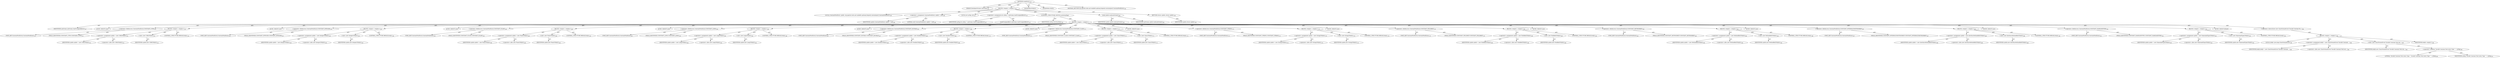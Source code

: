 digraph "readEntry" {  
"111669149697" [label = <(METHOD,readEntry)<SUB>144</SUB>> ]
"115964116995" [label = <(PARAM,DataInputStream cpStream)<SUB>144</SUB>> ]
"25769803777" [label = <(BLOCK,&lt;empty&gt;,&lt;empty&gt;)<SUB>145</SUB>> ]
"94489280512" [label = <(LOCAL,ConstantPoolEntry cpInfo: org.apache.tools.ant.taskdefs.optional.depend.constantpool.ConstantPoolEntry)<SUB>146</SUB>> ]
"30064771078" [label = <(&lt;operator&gt;.assignment,ConstantPoolEntry cpInfo = null)<SUB>146</SUB>> ]
"68719476741" [label = <(IDENTIFIER,cpInfo,ConstantPoolEntry cpInfo = null)<SUB>146</SUB>> ]
"90194313217" [label = <(LITERAL,null,ConstantPoolEntry cpInfo = null)<SUB>146</SUB>> ]
"94489280513" [label = <(LOCAL,int cpTag: int)<SUB>147</SUB>> ]
"30064771079" [label = <(&lt;operator&gt;.assignment,int cpTag = cpStream.readUnsignedByte())<SUB>147</SUB>> ]
"68719476742" [label = <(IDENTIFIER,cpTag,int cpTag = cpStream.readUnsignedByte())<SUB>147</SUB>> ]
"30064771080" [label = <(readUnsignedByte,cpStream.readUnsignedByte())<SUB>147</SUB>> ]
"68719476743" [label = <(IDENTIFIER,cpStream,cpStream.readUnsignedByte())<SUB>147</SUB>> ]
"47244640256" [label = <(CONTROL_STRUCTURE,SWITCH,switch(cpTag))> ]
"68719476744" [label = <(IDENTIFIER,cpTag,switch(cpTag))<SUB>149</SUB>> ]
"25769803778" [label = <(BLOCK,&lt;empty&gt;,&lt;empty&gt;)> ]
"81604378624" [label = <(JUMP_TARGET,case)> ]
"30064771081" [label = <(&lt;operator&gt;.fieldAccess,ConstantPoolEntry.CONSTANT_UTF8)<SUB>151</SUB>> ]
"180388626432" [label = <(TYPE_REF,ConstantPoolEntry,ConstantPoolEntry)<SUB>151</SUB>> ]
"55834574851" [label = <(FIELD_IDENTIFIER,CONSTANT_UTF8,CONSTANT_UTF8)<SUB>151</SUB>> ]
"25769803779" [label = <(BLOCK,&lt;empty&gt;,&lt;empty&gt;)<SUB>152</SUB>> ]
"30064771082" [label = <(&lt;operator&gt;.assignment,cpInfo = new Utf8CPInfo())<SUB>152</SUB>> ]
"68719476745" [label = <(IDENTIFIER,cpInfo,cpInfo = new Utf8CPInfo())<SUB>152</SUB>> ]
"30064771083" [label = <(&lt;operator&gt;.alloc,new Utf8CPInfo())<SUB>152</SUB>> ]
"30064771084" [label = <(&lt;init&gt;,new Utf8CPInfo())<SUB>152</SUB>> ]
"68719476746" [label = <(IDENTIFIER,cpInfo,new Utf8CPInfo())<SUB>152</SUB>> ]
"47244640257" [label = <(CONTROL_STRUCTURE,BREAK,break;)<SUB>154</SUB>> ]
"81604378625" [label = <(JUMP_TARGET,case)> ]
"30064771085" [label = <(&lt;operator&gt;.fieldAccess,ConstantPoolEntry.CONSTANT_INTEGER)<SUB>155</SUB>> ]
"180388626433" [label = <(TYPE_REF,ConstantPoolEntry,ConstantPoolEntry)<SUB>155</SUB>> ]
"55834574852" [label = <(FIELD_IDENTIFIER,CONSTANT_INTEGER,CONSTANT_INTEGER)<SUB>155</SUB>> ]
"25769803780" [label = <(BLOCK,&lt;empty&gt;,&lt;empty&gt;)<SUB>156</SUB>> ]
"30064771086" [label = <(&lt;operator&gt;.assignment,cpInfo = new IntegerCPInfo())<SUB>156</SUB>> ]
"68719476747" [label = <(IDENTIFIER,cpInfo,cpInfo = new IntegerCPInfo())<SUB>156</SUB>> ]
"30064771087" [label = <(&lt;operator&gt;.alloc,new IntegerCPInfo())<SUB>156</SUB>> ]
"30064771088" [label = <(&lt;init&gt;,new IntegerCPInfo())<SUB>156</SUB>> ]
"68719476748" [label = <(IDENTIFIER,cpInfo,new IntegerCPInfo())<SUB>156</SUB>> ]
"47244640258" [label = <(CONTROL_STRUCTURE,BREAK,break;)<SUB>158</SUB>> ]
"81604378626" [label = <(JUMP_TARGET,case)> ]
"30064771089" [label = <(&lt;operator&gt;.fieldAccess,ConstantPoolEntry.CONSTANT_FLOAT)<SUB>159</SUB>> ]
"180388626434" [label = <(TYPE_REF,ConstantPoolEntry,ConstantPoolEntry)<SUB>159</SUB>> ]
"55834574853" [label = <(FIELD_IDENTIFIER,CONSTANT_FLOAT,CONSTANT_FLOAT)<SUB>159</SUB>> ]
"25769803781" [label = <(BLOCK,&lt;empty&gt;,&lt;empty&gt;)<SUB>160</SUB>> ]
"30064771090" [label = <(&lt;operator&gt;.assignment,cpInfo = new FloatCPInfo())<SUB>160</SUB>> ]
"68719476749" [label = <(IDENTIFIER,cpInfo,cpInfo = new FloatCPInfo())<SUB>160</SUB>> ]
"30064771091" [label = <(&lt;operator&gt;.alloc,new FloatCPInfo())<SUB>160</SUB>> ]
"30064771092" [label = <(&lt;init&gt;,new FloatCPInfo())<SUB>160</SUB>> ]
"68719476750" [label = <(IDENTIFIER,cpInfo,new FloatCPInfo())<SUB>160</SUB>> ]
"47244640259" [label = <(CONTROL_STRUCTURE,BREAK,break;)<SUB>162</SUB>> ]
"81604378627" [label = <(JUMP_TARGET,case)> ]
"30064771093" [label = <(&lt;operator&gt;.fieldAccess,ConstantPoolEntry.CONSTANT_LONG)<SUB>163</SUB>> ]
"180388626435" [label = <(TYPE_REF,ConstantPoolEntry,ConstantPoolEntry)<SUB>163</SUB>> ]
"55834574854" [label = <(FIELD_IDENTIFIER,CONSTANT_LONG,CONSTANT_LONG)<SUB>163</SUB>> ]
"25769803782" [label = <(BLOCK,&lt;empty&gt;,&lt;empty&gt;)<SUB>164</SUB>> ]
"30064771094" [label = <(&lt;operator&gt;.assignment,cpInfo = new LongCPInfo())<SUB>164</SUB>> ]
"68719476751" [label = <(IDENTIFIER,cpInfo,cpInfo = new LongCPInfo())<SUB>164</SUB>> ]
"30064771095" [label = <(&lt;operator&gt;.alloc,new LongCPInfo())<SUB>164</SUB>> ]
"30064771096" [label = <(&lt;init&gt;,new LongCPInfo())<SUB>164</SUB>> ]
"68719476752" [label = <(IDENTIFIER,cpInfo,new LongCPInfo())<SUB>164</SUB>> ]
"47244640260" [label = <(CONTROL_STRUCTURE,BREAK,break;)<SUB>166</SUB>> ]
"81604378628" [label = <(JUMP_TARGET,case)> ]
"30064771097" [label = <(&lt;operator&gt;.fieldAccess,ConstantPoolEntry.CONSTANT_DOUBLE)<SUB>167</SUB>> ]
"180388626436" [label = <(TYPE_REF,ConstantPoolEntry,ConstantPoolEntry)<SUB>167</SUB>> ]
"55834574855" [label = <(FIELD_IDENTIFIER,CONSTANT_DOUBLE,CONSTANT_DOUBLE)<SUB>167</SUB>> ]
"25769803783" [label = <(BLOCK,&lt;empty&gt;,&lt;empty&gt;)<SUB>168</SUB>> ]
"30064771098" [label = <(&lt;operator&gt;.assignment,cpInfo = new DoubleCPInfo())<SUB>168</SUB>> ]
"68719476753" [label = <(IDENTIFIER,cpInfo,cpInfo = new DoubleCPInfo())<SUB>168</SUB>> ]
"30064771099" [label = <(&lt;operator&gt;.alloc,new DoubleCPInfo())<SUB>168</SUB>> ]
"30064771100" [label = <(&lt;init&gt;,new DoubleCPInfo())<SUB>168</SUB>> ]
"68719476754" [label = <(IDENTIFIER,cpInfo,new DoubleCPInfo())<SUB>168</SUB>> ]
"47244640261" [label = <(CONTROL_STRUCTURE,BREAK,break;)<SUB>170</SUB>> ]
"81604378629" [label = <(JUMP_TARGET,case)> ]
"30064771101" [label = <(&lt;operator&gt;.fieldAccess,ConstantPoolEntry.CONSTANT_CLASS)<SUB>171</SUB>> ]
"180388626437" [label = <(TYPE_REF,ConstantPoolEntry,ConstantPoolEntry)<SUB>171</SUB>> ]
"55834574856" [label = <(FIELD_IDENTIFIER,CONSTANT_CLASS,CONSTANT_CLASS)<SUB>171</SUB>> ]
"25769803784" [label = <(BLOCK,&lt;empty&gt;,&lt;empty&gt;)<SUB>172</SUB>> ]
"30064771102" [label = <(&lt;operator&gt;.assignment,cpInfo = new ClassCPInfo())<SUB>172</SUB>> ]
"68719476755" [label = <(IDENTIFIER,cpInfo,cpInfo = new ClassCPInfo())<SUB>172</SUB>> ]
"30064771103" [label = <(&lt;operator&gt;.alloc,new ClassCPInfo())<SUB>172</SUB>> ]
"30064771104" [label = <(&lt;init&gt;,new ClassCPInfo())<SUB>172</SUB>> ]
"68719476756" [label = <(IDENTIFIER,cpInfo,new ClassCPInfo())<SUB>172</SUB>> ]
"47244640262" [label = <(CONTROL_STRUCTURE,BREAK,break;)<SUB>174</SUB>> ]
"81604378630" [label = <(JUMP_TARGET,case)> ]
"30064771105" [label = <(&lt;operator&gt;.fieldAccess,ConstantPoolEntry.CONSTANT_STRING)<SUB>175</SUB>> ]
"180388626438" [label = <(TYPE_REF,ConstantPoolEntry,ConstantPoolEntry)<SUB>175</SUB>> ]
"55834574857" [label = <(FIELD_IDENTIFIER,CONSTANT_STRING,CONSTANT_STRING)<SUB>175</SUB>> ]
"25769803785" [label = <(BLOCK,&lt;empty&gt;,&lt;empty&gt;)<SUB>176</SUB>> ]
"30064771106" [label = <(&lt;operator&gt;.assignment,cpInfo = new StringCPInfo())<SUB>176</SUB>> ]
"68719476757" [label = <(IDENTIFIER,cpInfo,cpInfo = new StringCPInfo())<SUB>176</SUB>> ]
"30064771107" [label = <(&lt;operator&gt;.alloc,new StringCPInfo())<SUB>176</SUB>> ]
"30064771108" [label = <(&lt;init&gt;,new StringCPInfo())<SUB>176</SUB>> ]
"68719476758" [label = <(IDENTIFIER,cpInfo,new StringCPInfo())<SUB>176</SUB>> ]
"47244640263" [label = <(CONTROL_STRUCTURE,BREAK,break;)<SUB>178</SUB>> ]
"81604378631" [label = <(JUMP_TARGET,case)> ]
"30064771109" [label = <(&lt;operator&gt;.fieldAccess,ConstantPoolEntry.CONSTANT_FIELDREF)<SUB>179</SUB>> ]
"180388626439" [label = <(TYPE_REF,ConstantPoolEntry,ConstantPoolEntry)<SUB>179</SUB>> ]
"55834574858" [label = <(FIELD_IDENTIFIER,CONSTANT_FIELDREF,CONSTANT_FIELDREF)<SUB>179</SUB>> ]
"25769803786" [label = <(BLOCK,&lt;empty&gt;,&lt;empty&gt;)<SUB>180</SUB>> ]
"30064771110" [label = <(&lt;operator&gt;.assignment,cpInfo = new FieldRefCPInfo())<SUB>180</SUB>> ]
"68719476759" [label = <(IDENTIFIER,cpInfo,cpInfo = new FieldRefCPInfo())<SUB>180</SUB>> ]
"30064771111" [label = <(&lt;operator&gt;.alloc,new FieldRefCPInfo())<SUB>180</SUB>> ]
"30064771112" [label = <(&lt;init&gt;,new FieldRefCPInfo())<SUB>180</SUB>> ]
"68719476760" [label = <(IDENTIFIER,cpInfo,new FieldRefCPInfo())<SUB>180</SUB>> ]
"47244640264" [label = <(CONTROL_STRUCTURE,BREAK,break;)<SUB>182</SUB>> ]
"81604378632" [label = <(JUMP_TARGET,case)> ]
"30064771113" [label = <(&lt;operator&gt;.fieldAccess,ConstantPoolEntry.CONSTANT_METHODREF)<SUB>183</SUB>> ]
"180388626440" [label = <(TYPE_REF,ConstantPoolEntry,ConstantPoolEntry)<SUB>183</SUB>> ]
"55834574859" [label = <(FIELD_IDENTIFIER,CONSTANT_METHODREF,CONSTANT_METHODREF)<SUB>183</SUB>> ]
"25769803787" [label = <(BLOCK,&lt;empty&gt;,&lt;empty&gt;)<SUB>184</SUB>> ]
"30064771114" [label = <(&lt;operator&gt;.assignment,cpInfo = new MethodRefCPInfo())<SUB>184</SUB>> ]
"68719476761" [label = <(IDENTIFIER,cpInfo,cpInfo = new MethodRefCPInfo())<SUB>184</SUB>> ]
"30064771115" [label = <(&lt;operator&gt;.alloc,new MethodRefCPInfo())<SUB>184</SUB>> ]
"30064771116" [label = <(&lt;init&gt;,new MethodRefCPInfo())<SUB>184</SUB>> ]
"68719476762" [label = <(IDENTIFIER,cpInfo,new MethodRefCPInfo())<SUB>184</SUB>> ]
"47244640265" [label = <(CONTROL_STRUCTURE,BREAK,break;)<SUB>186</SUB>> ]
"81604378633" [label = <(JUMP_TARGET,case)> ]
"30064771117" [label = <(&lt;operator&gt;.fieldAccess,ConstantPoolEntry.CONSTANT_INTERFACEMETHODREF)<SUB>187</SUB>> ]
"180388626441" [label = <(TYPE_REF,ConstantPoolEntry,ConstantPoolEntry)<SUB>187</SUB>> ]
"55834574860" [label = <(FIELD_IDENTIFIER,CONSTANT_INTERFACEMETHODREF,CONSTANT_INTERFACEMETHODREF)<SUB>187</SUB>> ]
"25769803788" [label = <(BLOCK,&lt;empty&gt;,&lt;empty&gt;)<SUB>188</SUB>> ]
"30064771118" [label = <(&lt;operator&gt;.assignment,cpInfo = new InterfaceMethodRefCPInfo())<SUB>188</SUB>> ]
"68719476763" [label = <(IDENTIFIER,cpInfo,cpInfo = new InterfaceMethodRefCPInfo())<SUB>188</SUB>> ]
"30064771119" [label = <(&lt;operator&gt;.alloc,new InterfaceMethodRefCPInfo())<SUB>188</SUB>> ]
"30064771120" [label = <(&lt;init&gt;,new InterfaceMethodRefCPInfo())<SUB>188</SUB>> ]
"68719476764" [label = <(IDENTIFIER,cpInfo,new InterfaceMethodRefCPInfo())<SUB>188</SUB>> ]
"47244640266" [label = <(CONTROL_STRUCTURE,BREAK,break;)<SUB>190</SUB>> ]
"81604378634" [label = <(JUMP_TARGET,case)> ]
"30064771121" [label = <(&lt;operator&gt;.fieldAccess,ConstantPoolEntry.CONSTANT_NAMEANDTYPE)<SUB>191</SUB>> ]
"180388626442" [label = <(TYPE_REF,ConstantPoolEntry,ConstantPoolEntry)<SUB>191</SUB>> ]
"55834574861" [label = <(FIELD_IDENTIFIER,CONSTANT_NAMEANDTYPE,CONSTANT_NAMEANDTYPE)<SUB>191</SUB>> ]
"25769803789" [label = <(BLOCK,&lt;empty&gt;,&lt;empty&gt;)<SUB>192</SUB>> ]
"30064771122" [label = <(&lt;operator&gt;.assignment,cpInfo = new NameAndTypeCPInfo())<SUB>192</SUB>> ]
"68719476765" [label = <(IDENTIFIER,cpInfo,cpInfo = new NameAndTypeCPInfo())<SUB>192</SUB>> ]
"30064771123" [label = <(&lt;operator&gt;.alloc,new NameAndTypeCPInfo())<SUB>192</SUB>> ]
"30064771124" [label = <(&lt;init&gt;,new NameAndTypeCPInfo())<SUB>192</SUB>> ]
"68719476766" [label = <(IDENTIFIER,cpInfo,new NameAndTypeCPInfo())<SUB>192</SUB>> ]
"47244640267" [label = <(CONTROL_STRUCTURE,BREAK,break;)<SUB>194</SUB>> ]
"81604378635" [label = <(JUMP_TARGET,default)> ]
"30064771125" [label = <(&lt;operator&gt;.throw,throw new ClassFormatError(&quot;Invalid Constant Po...)<SUB>196</SUB>> ]
"25769803790" [label = <(BLOCK,&lt;empty&gt;,&lt;empty&gt;)<SUB>196</SUB>> ]
"94489280514" [label = <(LOCAL,$obj0: java.lang.ClassFormatError)<SUB>196</SUB>> ]
"30064771126" [label = <(&lt;operator&gt;.assignment,$obj0 = new ClassFormatError(&quot;Invalid Constant ...)<SUB>196</SUB>> ]
"68719476767" [label = <(IDENTIFIER,$obj0,$obj0 = new ClassFormatError(&quot;Invalid Constant ...)<SUB>196</SUB>> ]
"30064771127" [label = <(&lt;operator&gt;.alloc,new ClassFormatError(&quot;Invalid Constant Pool ent...)<SUB>196</SUB>> ]
"30064771128" [label = <(&lt;init&gt;,new ClassFormatError(&quot;Invalid Constant Pool ent...)<SUB>196</SUB>> ]
"68719476768" [label = <(IDENTIFIER,$obj0,new ClassFormatError(&quot;Invalid Constant Pool ent...)<SUB>196</SUB>> ]
"30064771129" [label = <(&lt;operator&gt;.addition,&quot;Invalid Constant Pool entry Type &quot; + cpTag)<SUB>196</SUB>> ]
"90194313218" [label = <(LITERAL,&quot;Invalid Constant Pool entry Type &quot;,&quot;Invalid Constant Pool entry Type &quot; + cpTag)<SUB>196</SUB>> ]
"68719476769" [label = <(IDENTIFIER,cpTag,&quot;Invalid Constant Pool entry Type &quot; + cpTag)<SUB>197</SUB>> ]
"68719476770" [label = <(IDENTIFIER,$obj0,&lt;empty&gt;)<SUB>196</SUB>> ]
"30064771130" [label = <(read,cpInfo.read(cpStream))<SUB>200</SUB>> ]
"68719476771" [label = <(IDENTIFIER,cpInfo,cpInfo.read(cpStream))<SUB>200</SUB>> ]
"68719476772" [label = <(IDENTIFIER,cpStream,cpInfo.read(cpStream))<SUB>200</SUB>> ]
"146028888064" [label = <(RETURN,return cpInfo;,return cpInfo;)<SUB>202</SUB>> ]
"68719476773" [label = <(IDENTIFIER,cpInfo,return cpInfo;)<SUB>202</SUB>> ]
"133143986203" [label = <(MODIFIER,PUBLIC)> ]
"133143986204" [label = <(MODIFIER,STATIC)> ]
"128849018881" [label = <(METHOD_RETURN,org.apache.tools.ant.taskdefs.optional.depend.constantpool.ConstantPoolEntry)<SUB>144</SUB>> ]
  "111669149697" -> "115964116995"  [ label = "AST: "] 
  "111669149697" -> "25769803777"  [ label = "AST: "] 
  "111669149697" -> "133143986203"  [ label = "AST: "] 
  "111669149697" -> "133143986204"  [ label = "AST: "] 
  "111669149697" -> "128849018881"  [ label = "AST: "] 
  "25769803777" -> "94489280512"  [ label = "AST: "] 
  "25769803777" -> "30064771078"  [ label = "AST: "] 
  "25769803777" -> "94489280513"  [ label = "AST: "] 
  "25769803777" -> "30064771079"  [ label = "AST: "] 
  "25769803777" -> "47244640256"  [ label = "AST: "] 
  "25769803777" -> "30064771130"  [ label = "AST: "] 
  "25769803777" -> "146028888064"  [ label = "AST: "] 
  "30064771078" -> "68719476741"  [ label = "AST: "] 
  "30064771078" -> "90194313217"  [ label = "AST: "] 
  "30064771079" -> "68719476742"  [ label = "AST: "] 
  "30064771079" -> "30064771080"  [ label = "AST: "] 
  "30064771080" -> "68719476743"  [ label = "AST: "] 
  "47244640256" -> "68719476744"  [ label = "AST: "] 
  "47244640256" -> "25769803778"  [ label = "AST: "] 
  "25769803778" -> "81604378624"  [ label = "AST: "] 
  "25769803778" -> "30064771081"  [ label = "AST: "] 
  "25769803778" -> "25769803779"  [ label = "AST: "] 
  "25769803778" -> "81604378625"  [ label = "AST: "] 
  "25769803778" -> "30064771085"  [ label = "AST: "] 
  "25769803778" -> "25769803780"  [ label = "AST: "] 
  "25769803778" -> "81604378626"  [ label = "AST: "] 
  "25769803778" -> "30064771089"  [ label = "AST: "] 
  "25769803778" -> "25769803781"  [ label = "AST: "] 
  "25769803778" -> "81604378627"  [ label = "AST: "] 
  "25769803778" -> "30064771093"  [ label = "AST: "] 
  "25769803778" -> "25769803782"  [ label = "AST: "] 
  "25769803778" -> "81604378628"  [ label = "AST: "] 
  "25769803778" -> "30064771097"  [ label = "AST: "] 
  "25769803778" -> "25769803783"  [ label = "AST: "] 
  "25769803778" -> "81604378629"  [ label = "AST: "] 
  "25769803778" -> "30064771101"  [ label = "AST: "] 
  "25769803778" -> "25769803784"  [ label = "AST: "] 
  "25769803778" -> "81604378630"  [ label = "AST: "] 
  "25769803778" -> "30064771105"  [ label = "AST: "] 
  "25769803778" -> "25769803785"  [ label = "AST: "] 
  "25769803778" -> "81604378631"  [ label = "AST: "] 
  "25769803778" -> "30064771109"  [ label = "AST: "] 
  "25769803778" -> "25769803786"  [ label = "AST: "] 
  "25769803778" -> "81604378632"  [ label = "AST: "] 
  "25769803778" -> "30064771113"  [ label = "AST: "] 
  "25769803778" -> "25769803787"  [ label = "AST: "] 
  "25769803778" -> "81604378633"  [ label = "AST: "] 
  "25769803778" -> "30064771117"  [ label = "AST: "] 
  "25769803778" -> "25769803788"  [ label = "AST: "] 
  "25769803778" -> "81604378634"  [ label = "AST: "] 
  "25769803778" -> "30064771121"  [ label = "AST: "] 
  "25769803778" -> "25769803789"  [ label = "AST: "] 
  "25769803778" -> "81604378635"  [ label = "AST: "] 
  "25769803778" -> "30064771125"  [ label = "AST: "] 
  "30064771081" -> "180388626432"  [ label = "AST: "] 
  "30064771081" -> "55834574851"  [ label = "AST: "] 
  "25769803779" -> "30064771082"  [ label = "AST: "] 
  "25769803779" -> "30064771084"  [ label = "AST: "] 
  "25769803779" -> "47244640257"  [ label = "AST: "] 
  "30064771082" -> "68719476745"  [ label = "AST: "] 
  "30064771082" -> "30064771083"  [ label = "AST: "] 
  "30064771084" -> "68719476746"  [ label = "AST: "] 
  "30064771085" -> "180388626433"  [ label = "AST: "] 
  "30064771085" -> "55834574852"  [ label = "AST: "] 
  "25769803780" -> "30064771086"  [ label = "AST: "] 
  "25769803780" -> "30064771088"  [ label = "AST: "] 
  "25769803780" -> "47244640258"  [ label = "AST: "] 
  "30064771086" -> "68719476747"  [ label = "AST: "] 
  "30064771086" -> "30064771087"  [ label = "AST: "] 
  "30064771088" -> "68719476748"  [ label = "AST: "] 
  "30064771089" -> "180388626434"  [ label = "AST: "] 
  "30064771089" -> "55834574853"  [ label = "AST: "] 
  "25769803781" -> "30064771090"  [ label = "AST: "] 
  "25769803781" -> "30064771092"  [ label = "AST: "] 
  "25769803781" -> "47244640259"  [ label = "AST: "] 
  "30064771090" -> "68719476749"  [ label = "AST: "] 
  "30064771090" -> "30064771091"  [ label = "AST: "] 
  "30064771092" -> "68719476750"  [ label = "AST: "] 
  "30064771093" -> "180388626435"  [ label = "AST: "] 
  "30064771093" -> "55834574854"  [ label = "AST: "] 
  "25769803782" -> "30064771094"  [ label = "AST: "] 
  "25769803782" -> "30064771096"  [ label = "AST: "] 
  "25769803782" -> "47244640260"  [ label = "AST: "] 
  "30064771094" -> "68719476751"  [ label = "AST: "] 
  "30064771094" -> "30064771095"  [ label = "AST: "] 
  "30064771096" -> "68719476752"  [ label = "AST: "] 
  "30064771097" -> "180388626436"  [ label = "AST: "] 
  "30064771097" -> "55834574855"  [ label = "AST: "] 
  "25769803783" -> "30064771098"  [ label = "AST: "] 
  "25769803783" -> "30064771100"  [ label = "AST: "] 
  "25769803783" -> "47244640261"  [ label = "AST: "] 
  "30064771098" -> "68719476753"  [ label = "AST: "] 
  "30064771098" -> "30064771099"  [ label = "AST: "] 
  "30064771100" -> "68719476754"  [ label = "AST: "] 
  "30064771101" -> "180388626437"  [ label = "AST: "] 
  "30064771101" -> "55834574856"  [ label = "AST: "] 
  "25769803784" -> "30064771102"  [ label = "AST: "] 
  "25769803784" -> "30064771104"  [ label = "AST: "] 
  "25769803784" -> "47244640262"  [ label = "AST: "] 
  "30064771102" -> "68719476755"  [ label = "AST: "] 
  "30064771102" -> "30064771103"  [ label = "AST: "] 
  "30064771104" -> "68719476756"  [ label = "AST: "] 
  "30064771105" -> "180388626438"  [ label = "AST: "] 
  "30064771105" -> "55834574857"  [ label = "AST: "] 
  "25769803785" -> "30064771106"  [ label = "AST: "] 
  "25769803785" -> "30064771108"  [ label = "AST: "] 
  "25769803785" -> "47244640263"  [ label = "AST: "] 
  "30064771106" -> "68719476757"  [ label = "AST: "] 
  "30064771106" -> "30064771107"  [ label = "AST: "] 
  "30064771108" -> "68719476758"  [ label = "AST: "] 
  "30064771109" -> "180388626439"  [ label = "AST: "] 
  "30064771109" -> "55834574858"  [ label = "AST: "] 
  "25769803786" -> "30064771110"  [ label = "AST: "] 
  "25769803786" -> "30064771112"  [ label = "AST: "] 
  "25769803786" -> "47244640264"  [ label = "AST: "] 
  "30064771110" -> "68719476759"  [ label = "AST: "] 
  "30064771110" -> "30064771111"  [ label = "AST: "] 
  "30064771112" -> "68719476760"  [ label = "AST: "] 
  "30064771113" -> "180388626440"  [ label = "AST: "] 
  "30064771113" -> "55834574859"  [ label = "AST: "] 
  "25769803787" -> "30064771114"  [ label = "AST: "] 
  "25769803787" -> "30064771116"  [ label = "AST: "] 
  "25769803787" -> "47244640265"  [ label = "AST: "] 
  "30064771114" -> "68719476761"  [ label = "AST: "] 
  "30064771114" -> "30064771115"  [ label = "AST: "] 
  "30064771116" -> "68719476762"  [ label = "AST: "] 
  "30064771117" -> "180388626441"  [ label = "AST: "] 
  "30064771117" -> "55834574860"  [ label = "AST: "] 
  "25769803788" -> "30064771118"  [ label = "AST: "] 
  "25769803788" -> "30064771120"  [ label = "AST: "] 
  "25769803788" -> "47244640266"  [ label = "AST: "] 
  "30064771118" -> "68719476763"  [ label = "AST: "] 
  "30064771118" -> "30064771119"  [ label = "AST: "] 
  "30064771120" -> "68719476764"  [ label = "AST: "] 
  "30064771121" -> "180388626442"  [ label = "AST: "] 
  "30064771121" -> "55834574861"  [ label = "AST: "] 
  "25769803789" -> "30064771122"  [ label = "AST: "] 
  "25769803789" -> "30064771124"  [ label = "AST: "] 
  "25769803789" -> "47244640267"  [ label = "AST: "] 
  "30064771122" -> "68719476765"  [ label = "AST: "] 
  "30064771122" -> "30064771123"  [ label = "AST: "] 
  "30064771124" -> "68719476766"  [ label = "AST: "] 
  "30064771125" -> "25769803790"  [ label = "AST: "] 
  "25769803790" -> "94489280514"  [ label = "AST: "] 
  "25769803790" -> "30064771126"  [ label = "AST: "] 
  "25769803790" -> "30064771128"  [ label = "AST: "] 
  "25769803790" -> "68719476770"  [ label = "AST: "] 
  "30064771126" -> "68719476767"  [ label = "AST: "] 
  "30064771126" -> "30064771127"  [ label = "AST: "] 
  "30064771128" -> "68719476768"  [ label = "AST: "] 
  "30064771128" -> "30064771129"  [ label = "AST: "] 
  "30064771129" -> "90194313218"  [ label = "AST: "] 
  "30064771129" -> "68719476769"  [ label = "AST: "] 
  "30064771130" -> "68719476771"  [ label = "AST: "] 
  "30064771130" -> "68719476772"  [ label = "AST: "] 
  "146028888064" -> "68719476773"  [ label = "AST: "] 
  "111669149697" -> "115964116995"  [ label = "DDG: "] 
}
